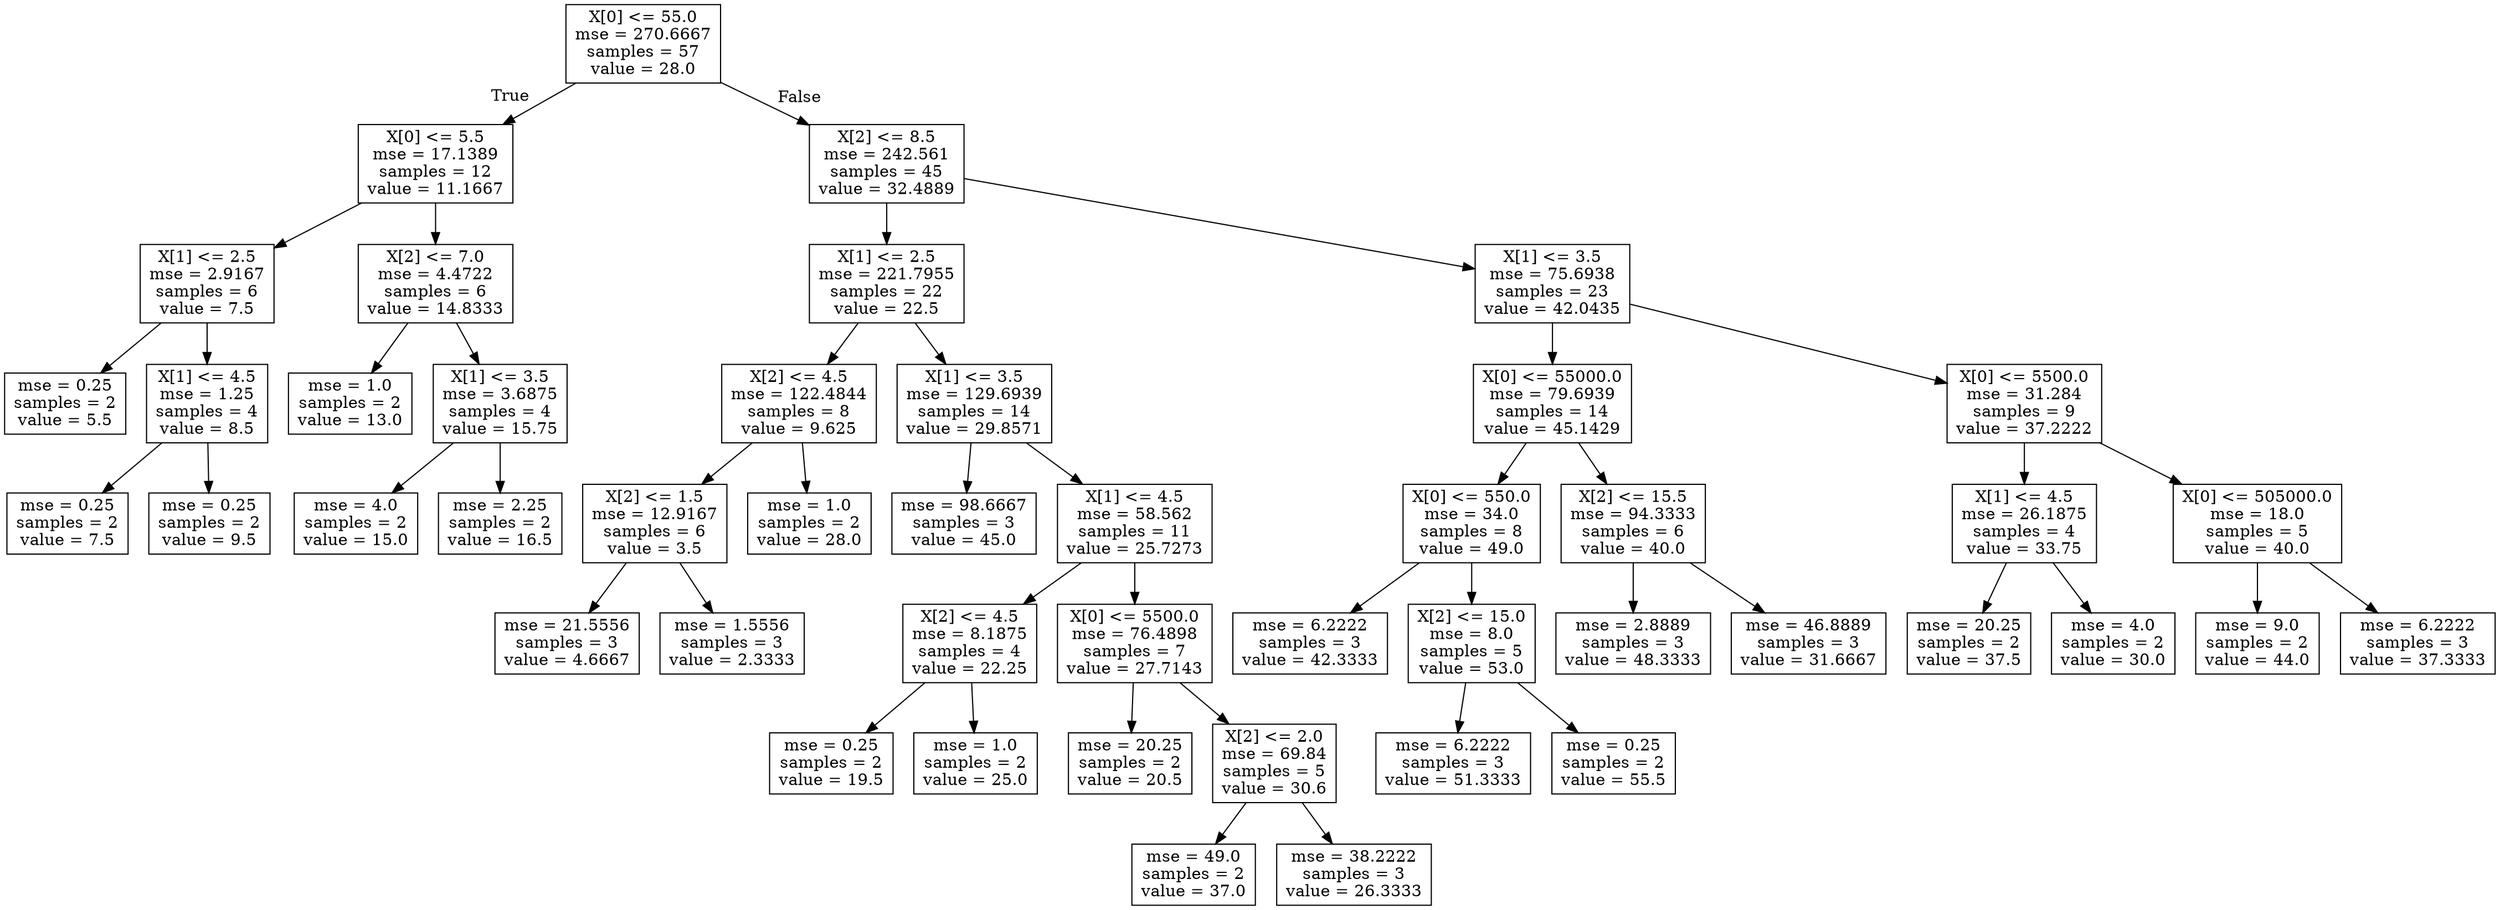 digraph Tree {
node [shape=box] ;
0 [label="X[0] <= 55.0\nmse = 270.6667\nsamples = 57\nvalue = 28.0"] ;
1 [label="X[0] <= 5.5\nmse = 17.1389\nsamples = 12\nvalue = 11.1667"] ;
0 -> 1 [labeldistance=2.5, labelangle=45, headlabel="True"] ;
2 [label="X[1] <= 2.5\nmse = 2.9167\nsamples = 6\nvalue = 7.5"] ;
1 -> 2 ;
3 [label="mse = 0.25\nsamples = 2\nvalue = 5.5"] ;
2 -> 3 ;
4 [label="X[1] <= 4.5\nmse = 1.25\nsamples = 4\nvalue = 8.5"] ;
2 -> 4 ;
5 [label="mse = 0.25\nsamples = 2\nvalue = 7.5"] ;
4 -> 5 ;
6 [label="mse = 0.25\nsamples = 2\nvalue = 9.5"] ;
4 -> 6 ;
7 [label="X[2] <= 7.0\nmse = 4.4722\nsamples = 6\nvalue = 14.8333"] ;
1 -> 7 ;
8 [label="mse = 1.0\nsamples = 2\nvalue = 13.0"] ;
7 -> 8 ;
9 [label="X[1] <= 3.5\nmse = 3.6875\nsamples = 4\nvalue = 15.75"] ;
7 -> 9 ;
10 [label="mse = 4.0\nsamples = 2\nvalue = 15.0"] ;
9 -> 10 ;
11 [label="mse = 2.25\nsamples = 2\nvalue = 16.5"] ;
9 -> 11 ;
12 [label="X[2] <= 8.5\nmse = 242.561\nsamples = 45\nvalue = 32.4889"] ;
0 -> 12 [labeldistance=2.5, labelangle=-45, headlabel="False"] ;
13 [label="X[1] <= 2.5\nmse = 221.7955\nsamples = 22\nvalue = 22.5"] ;
12 -> 13 ;
14 [label="X[2] <= 4.5\nmse = 122.4844\nsamples = 8\nvalue = 9.625"] ;
13 -> 14 ;
15 [label="X[2] <= 1.5\nmse = 12.9167\nsamples = 6\nvalue = 3.5"] ;
14 -> 15 ;
16 [label="mse = 21.5556\nsamples = 3\nvalue = 4.6667"] ;
15 -> 16 ;
17 [label="mse = 1.5556\nsamples = 3\nvalue = 2.3333"] ;
15 -> 17 ;
18 [label="mse = 1.0\nsamples = 2\nvalue = 28.0"] ;
14 -> 18 ;
19 [label="X[1] <= 3.5\nmse = 129.6939\nsamples = 14\nvalue = 29.8571"] ;
13 -> 19 ;
20 [label="mse = 98.6667\nsamples = 3\nvalue = 45.0"] ;
19 -> 20 ;
21 [label="X[1] <= 4.5\nmse = 58.562\nsamples = 11\nvalue = 25.7273"] ;
19 -> 21 ;
22 [label="X[2] <= 4.5\nmse = 8.1875\nsamples = 4\nvalue = 22.25"] ;
21 -> 22 ;
23 [label="mse = 0.25\nsamples = 2\nvalue = 19.5"] ;
22 -> 23 ;
24 [label="mse = 1.0\nsamples = 2\nvalue = 25.0"] ;
22 -> 24 ;
25 [label="X[0] <= 5500.0\nmse = 76.4898\nsamples = 7\nvalue = 27.7143"] ;
21 -> 25 ;
26 [label="mse = 20.25\nsamples = 2\nvalue = 20.5"] ;
25 -> 26 ;
27 [label="X[2] <= 2.0\nmse = 69.84\nsamples = 5\nvalue = 30.6"] ;
25 -> 27 ;
28 [label="mse = 49.0\nsamples = 2\nvalue = 37.0"] ;
27 -> 28 ;
29 [label="mse = 38.2222\nsamples = 3\nvalue = 26.3333"] ;
27 -> 29 ;
30 [label="X[1] <= 3.5\nmse = 75.6938\nsamples = 23\nvalue = 42.0435"] ;
12 -> 30 ;
31 [label="X[0] <= 55000.0\nmse = 79.6939\nsamples = 14\nvalue = 45.1429"] ;
30 -> 31 ;
32 [label="X[0] <= 550.0\nmse = 34.0\nsamples = 8\nvalue = 49.0"] ;
31 -> 32 ;
33 [label="mse = 6.2222\nsamples = 3\nvalue = 42.3333"] ;
32 -> 33 ;
34 [label="X[2] <= 15.0\nmse = 8.0\nsamples = 5\nvalue = 53.0"] ;
32 -> 34 ;
35 [label="mse = 6.2222\nsamples = 3\nvalue = 51.3333"] ;
34 -> 35 ;
36 [label="mse = 0.25\nsamples = 2\nvalue = 55.5"] ;
34 -> 36 ;
37 [label="X[2] <= 15.5\nmse = 94.3333\nsamples = 6\nvalue = 40.0"] ;
31 -> 37 ;
38 [label="mse = 2.8889\nsamples = 3\nvalue = 48.3333"] ;
37 -> 38 ;
39 [label="mse = 46.8889\nsamples = 3\nvalue = 31.6667"] ;
37 -> 39 ;
40 [label="X[0] <= 5500.0\nmse = 31.284\nsamples = 9\nvalue = 37.2222"] ;
30 -> 40 ;
41 [label="X[1] <= 4.5\nmse = 26.1875\nsamples = 4\nvalue = 33.75"] ;
40 -> 41 ;
42 [label="mse = 20.25\nsamples = 2\nvalue = 37.5"] ;
41 -> 42 ;
43 [label="mse = 4.0\nsamples = 2\nvalue = 30.0"] ;
41 -> 43 ;
44 [label="X[0] <= 505000.0\nmse = 18.0\nsamples = 5\nvalue = 40.0"] ;
40 -> 44 ;
45 [label="mse = 9.0\nsamples = 2\nvalue = 44.0"] ;
44 -> 45 ;
46 [label="mse = 6.2222\nsamples = 3\nvalue = 37.3333"] ;
44 -> 46 ;
}